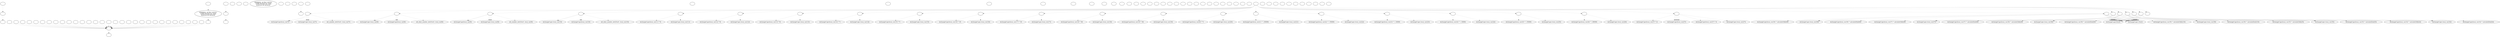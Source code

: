 digraph dcCraps {
  "def_pickup_p_proc" [style=filled       fillcolor="#FFFFFF"       color="#000000"]
  "def_pickup_p_proc" [label=""]
  "def_talk_p_proc" [style=filled       fillcolor="#FFFFFF"       color="#000000"]
  "def_talk_p_proc" -> "Node001" [style=dotted color="#555555"]
  "def_talk_p_proc" [label=""]
  "def_map_enter_p_proc" [style=filled       fillcolor="#FFFFFF"       color="#000000"]
  "def_map_enter_p_proc" [label=""]
  "check_pickup" [style=filled       fillcolor="#FFFFFF"       color="#000000"]
  "check_pickup" -> "def_pickup_p_proc" [style=dotted color="#555555"]
  "check_pickup" [label=""]
  "do_talk_p_proc" [style=filled       fillcolor="#FFFFFF"       color="#000000"]
  "do_talk_p_proc" -> "def_talk_p_proc" [style=dotted color="#555555"]
  "do_talk_p_proc" [label="Извините, но босс сказал,\nчтобы больше вас сюда\nиграться не пускали."]
  "do_map_enter_p_proc" [style=filled       fillcolor="#FFFFFF"       color="#000000"]
  "do_map_enter_p_proc" -> "def_map_enter_p_proc" [style=dotted color="#555555"]
  "do_map_enter_p_proc" [label=""]
  "pickup_p_proc" [style=filled       fillcolor="#FFFFFF"       color="#000000"]
  "pickup_p_proc" -> "check_pickup" [style=dotted color="#555555"]
  "pickup_p_proc" [label=""]
  "talk_p_proc" [style=filled       fillcolor="#FFFFFF"       color="#000000"]
  "talk_p_proc" -> "do_talk_p_proc" [style=dotted color="#555555"]
  "talk_p_proc" [label=""]
  "map_enter_p_proc" [style=filled       fillcolor="#FFFFFF"       color="#000000"]
  "map_enter_p_proc" -> "do_map_enter_p_proc" [style=dotted color="#555555"]
  "map_enter_p_proc" [label=""]
  "start" [style=filled       fillcolor="#FFFFFF"       color="#000000"]
  "start" [label=""]
  "critter_p_proc" [style=filled       fillcolor="#FFFFFF"       color="#000000"]
  "critter_p_proc" [label=""]
  "destroy_p_proc" [style=filled       fillcolor="#FFFFFF"       color="#000000"]
  "destroy_p_proc" [label=""]
  "look_at_p_proc" [style=filled       fillcolor="#FFFFFF"       color="#000000"]
  "look_at_p_proc" [label="Извините, но босс сказал,\nчтобы больше вас сюда\nиграться не пускали."]
  "description_p_proc" [style=filled       fillcolor="#FFFFFF"       color="#000000"]
  "description_p_proc" [label=""]
  "use_skill_on_p_proc" [style=filled       fillcolor="#FFFFFF"       color="#000000"]
  "use_skill_on_p_proc" [label=""]
  "damage_p_proc" [style=filled       fillcolor="#FFFFFF"       color="#000000"]
  "damage_p_proc" [label=""]
  "Node999" [style=filled       fillcolor="#FFFFFF"       color="#000000"]
  "Node999" -> "Clear_All_Vars" [style=dotted color="#555555"]
  "Node999" [label=""]
  "NodePassLine" [style=filled       fillcolor="#FFFFFF"       color="#000000"]
  "NodePassLine" [label=""]
  "NodeComeLine" [style=filled       fillcolor="#FFFFFF"       color="#000000"]
  "NodeComeLine" [label=""]
  "NodePropBet" [style=filled       fillcolor="#FFFFFF"       color="#000000"]
  "NodePropBet" [label=""]
  "NodePlaceBet" [style=filled       fillcolor="#FFFFFF"       color="#000000"]
  "NodePlaceBet" [label=""]
  "NodeFieldBet" [style=filled       fillcolor="#FFFFFF"       color="#000000"]
  "NodeFieldBet" [label=""]
  "Node001" [style=filled       fillcolor="#FFFFFF"       color="#000000"]
  "Node001" -> "calculateTotal" [style=dotted color="#555555"]
  "Node001" [label=""]
  "NodeBet1" [style=filled       fillcolor="#FFFFFF"       color="#000000"]
  "NodeBet1" -> "Node001" [style=dotted color="#555555"]
  "NodeBet1" [label=""]
  "NodeBet2" [style=filled       fillcolor="#FFFFFF"       color="#000000"]
  "NodeBet2" -> "Node001" [style=dotted color="#555555"]
  "NodeBet2" [label=""]
  "NodeBet3" [style=filled       fillcolor="#FFFFFF"       color="#000000"]
  "NodeBet3" -> "Node001" [style=dotted color="#555555"]
  "NodeBet3" [label=""]
  "NodeBet4" [style=filled       fillcolor="#FFFFFF"       color="#000000"]
  "NodeBet4" -> "Node001" [style=dotted color="#555555"]
  "NodeBet4" [label=""]
  "NodeBet5" [style=filled       fillcolor="#FFFFFF"       color="#000000"]
  "NodeBet5" -> "Node001" [style=dotted color="#555555"]
  "NodeBet5" [label=""]
  "calculateTotal" [style=filled       fillcolor="#FFFFFF"       color="#000000"]
  "calculateTotal" [label=""]
  "getValue" [style=filled       fillcolor="#FFFFFF"       color="#000000"]
  "getValue" [label=""]
  "exchangeCaps" [style=filled       fillcolor="#FFFFFF"       color="#000000"]
  "exchangeCaps" [label=""]
  "Clear_All_Vars" [style=filled       fillcolor="#FFFFFF"       color="#000000"]
  "Clear_All_Vars" [label=""]
  "NodeBet0" [style=filled       fillcolor="#FFFFFF"       color="#000000"]
  "NodeBet0" -> "Node001" [style=dotted color="#555555"]
  "NodeBet0" [label=""]
  "Node7_Prop" [style=filled       fillcolor="#FFFFFF"       color="#000000"]
  "Node7_Prop" [label=""]
  "Node3s_Prop" [style=filled       fillcolor="#FFFFFF"       color="#000000"]
  "Node3s_Prop" [label=""]
  "Node4s_Prop" [style=filled       fillcolor="#FFFFFF"       color="#000000"]
  "Node4s_Prop" [label=""]
  "Node5s_Prop" [style=filled       fillcolor="#FFFFFF"       color="#000000"]
  "Node5s_Prop" [label=""]
  "Node2s_Prop" [style=filled       fillcolor="#FFFFFF"       color="#000000"]
  "Node2s_Prop" [label=""]
  "Node1_2_Prop" [style=filled       fillcolor="#FFFFFF"       color="#000000"]
  "Node1_2_Prop" [label=""]
  "Node5_6_Prop" [style=filled       fillcolor="#FFFFFF"       color="#000000"]
  "Node5_6_Prop" [label=""]
  "Node1_1_Prop" [style=filled       fillcolor="#FFFFFF"       color="#000000"]
  "Node1_1_Prop" [label=""]
  "Node6_6_Prop" [style=filled       fillcolor="#FFFFFF"       color="#000000"]
  "Node6_6_Prop" [label=""]
  "Node_Craps_Prop" [style=filled       fillcolor="#FFFFFF"       color="#000000"]
  "Node_Craps_Prop" [label=""]
  "NodeSingleProp" [style=filled       fillcolor="#FFFFFF"       color="#000000"]
  "NodeSingleProp" [label=""]
  "NodeHardwayProp" [style=filled       fillcolor="#FFFFFF"       color="#000000"]
  "NodeHardwayProp" [label=""]
  "NodePlace4" [style=filled       fillcolor="#FFFFFF"       color="#000000"]
  "NodePlace4" [label=""]
  "NodePlace5" [style=filled       fillcolor="#FFFFFF"       color="#000000"]
  "NodePlace5" [label=""]
  "NodePlace6" [style=filled       fillcolor="#FFFFFF"       color="#000000"]
  "NodePlace6" [label=""]
  "NodePlace8" [style=filled       fillcolor="#FFFFFF"       color="#000000"]
  "NodePlace8" [label=""]
  "NodePlace9" [style=filled       fillcolor="#FFFFFF"       color="#000000"]
  "NodePlace9" [label=""]
  "NodePlace10" [style=filled       fillcolor="#FFFFFF"       color="#000000"]
  "NodePlace10" [label=""]
  "getNumVar" [style=filled       fillcolor="#FFFFFF"       color="#000000"]
  "getNumVar" [label=""]
  "getOddsVar" [style=filled       fillcolor="#FFFFFF"       color="#000000"]
  "getOddsVar" [label=""]
  "set_number_bet" [style=filled       fillcolor="#FFFFFF"       color="#000000"]
  "set_number_bet" [label=""]
  "set_dont_number_bet" [style=filled       fillcolor="#FFFFFF"       color="#000000"]
  "set_dont_number_bet" [label=""]
  "check_Pass_Line" [style=filled       fillcolor="#FFFFFF"       color="#000000"]
  "check_Pass_Line" -> "exchangeCaps(local_var(7))" [style=dotted color="#555555"]
  "check_Pass_Line" -> "exchangeCaps(local_var(7))" [style=dotted color="#555555"]
  "check_Pass_Line" -> "exchangeCaps(-local_var(7))" [style=dotted color="#555555"]
  "check_Pass_Line" -> "exchangeCaps(-local_var(7))" [style=dotted color="#555555"]
  "check_Pass_Line" -> "exchangeCaps(-local_var(7))" [style=dotted color="#555555"]
  "check_Pass_Line" -> "set_number_bet(LVar0, local_var(7))" [style=dotted color="#555555"]
  "check_Pass_Line" [label=""]
  "check_Dont_Pass_Line" [style=filled       fillcolor="#FFFFFF"       color="#000000"]
  "check_Dont_Pass_Line" -> "exchangeCaps(-local_var(8))" [style=dotted color="#555555"]
  "check_Dont_Pass_Line" -> "exchangeCaps(-local_var(8))" [style=dotted color="#555555"]
  "check_Dont_Pass_Line" -> "exchangeCaps(local_var(8))" [style=dotted color="#555555"]
  "check_Dont_Pass_Line" -> "exchangeCaps(local_var(8))" [style=dotted color="#555555"]
  "check_Dont_Pass_Line" -> "set_dont_number_bet(LVar0, local_var(8))" [style=dotted color="#555555"]
  "check_Dont_Pass_Line" [label=""]
  "check_Come_Line" [style=filled       fillcolor="#FFFFFF"       color="#000000"]
  "check_Come_Line" -> "exchangeCaps(local_var(9))" [style=dotted color="#555555"]
  "check_Come_Line" -> "exchangeCaps(local_var(9))" [style=dotted color="#555555"]
  "check_Come_Line" -> "exchangeCaps(-local_var(9))" [style=dotted color="#555555"]
  "check_Come_Line" -> "exchangeCaps(-local_var(9))" [style=dotted color="#555555"]
  "check_Come_Line" -> "exchangeCaps(-local_var(9))" [style=dotted color="#555555"]
  "check_Come_Line" -> "set_number_bet(LVar0, local_var(9))" [style=dotted color="#555555"]
  "check_Come_Line" [label=""]
  "check_Dont_Come_Line" [style=filled       fillcolor="#FFFFFF"       color="#000000"]
  "check_Dont_Come_Line" -> "exchangeCaps(-local_var(10))" [style=dotted color="#555555"]
  "check_Dont_Come_Line" -> "exchangeCaps(-local_var(10))" [style=dotted color="#555555"]
  "check_Dont_Come_Line" -> "exchangeCaps(local_var(10))" [style=dotted color="#555555"]
  "check_Dont_Come_Line" -> "exchangeCaps(local_var(10))" [style=dotted color="#555555"]
  "check_Dont_Come_Line" -> "set_dont_number_bet(LVar0, local_var(10))" [style=dotted color="#555555"]
  "check_Dont_Come_Line" [label=""]
  "check_Prop_7" [style=filled       fillcolor="#FFFFFF"       color="#000000"]
  "check_Prop_7" -> "exchangeCaps(local_var(11) * 5)" [style=dotted color="#555555"]
  "check_Prop_7" -> "exchangeCaps(-local_var(11))" [style=dotted color="#555555"]
  "check_Prop_7" [label=""]
  "check_Prop_d3" [style=filled       fillcolor="#FFFFFF"       color="#000000"]
  "check_Prop_d3" -> "exchangeCaps(local_var(12) * 9)" [style=dotted color="#555555"]
  "check_Prop_d3" -> "exchangeCaps(-local_var(12))" [style=dotted color="#555555"]
  "check_Prop_d3" [label=""]
  "check_Prop_d4" [style=filled       fillcolor="#FFFFFF"       color="#000000"]
  "check_Prop_d4" -> "exchangeCaps(local_var(13) * 9)" [style=dotted color="#555555"]
  "check_Prop_d4" -> "exchangeCaps(-local_var(13))" [style=dotted color="#555555"]
  "check_Prop_d4" [label=""]
  "check_Prop_d5" [style=filled       fillcolor="#FFFFFF"       color="#000000"]
  "check_Prop_d5" -> "exchangeCaps(local_var(14) * 7)" [style=dotted color="#555555"]
  "check_Prop_d5" -> "exchangeCaps(-local_var(14))" [style=dotted color="#555555"]
  "check_Prop_d5" [label=""]
  "check_Prop_d2" [style=filled       fillcolor="#FFFFFF"       color="#000000"]
  "check_Prop_d2" -> "exchangeCaps(local_var(15) * 7)" [style=dotted color="#555555"]
  "check_Prop_d2" -> "exchangeCaps(-local_var(15))" [style=dotted color="#555555"]
  "check_Prop_d2" [label=""]
  "check_Prop_1_2" [style=filled       fillcolor="#FFFFFF"       color="#000000"]
  "check_Prop_1_2" -> "exchangeCaps(local_var(16) * 15)" [style=dotted color="#555555"]
  "check_Prop_1_2" -> "exchangeCaps(-local_var(16))" [style=dotted color="#555555"]
  "check_Prop_1_2" [label=""]
  "check_Prop_5_6" [style=filled       fillcolor="#FFFFFF"       color="#000000"]
  "check_Prop_5_6" -> "exchangeCaps(local_var(17) * 15)" [style=dotted color="#555555"]
  "check_Prop_5_6" -> "exchangeCaps(-local_var(17))" [style=dotted color="#555555"]
  "check_Prop_5_6" [label=""]
  "check_Prop_1_1" [style=filled       fillcolor="#FFFFFF"       color="#000000"]
  "check_Prop_1_1" -> "exchangeCaps(local_var(18) * 30)" [style=dotted color="#555555"]
  "check_Prop_1_1" -> "exchangeCaps(-local_var(18))" [style=dotted color="#555555"]
  "check_Prop_1_1" [label=""]
  "check_Prop_6_6" [style=filled       fillcolor="#FFFFFF"       color="#000000"]
  "check_Prop_6_6" -> "exchangeCaps(local_var(19) * 30)" [style=dotted color="#555555"]
  "check_Prop_6_6" -> "exchangeCaps(-local_var(19))" [style=dotted color="#555555"]
  "check_Prop_6_6" [label=""]
  "check_Prop_Craps" [style=filled       fillcolor="#FFFFFF"       color="#000000"]
  "check_Prop_Craps" -> "exchangeCaps(local_var(20) * 7)" [style=dotted color="#555555"]
  "check_Prop_Craps" -> "exchangeCaps(-local_var(20))" [style=dotted color="#555555"]
  "check_Prop_Craps" [label=""]
  "check_Place_4" [style=filled       fillcolor="#FFFFFF"       color="#000000"]
  "check_Place_4" -> "exchangeCaps(local_var(21) * 1.80000)" [style=dotted color="#555555"]
  "check_Place_4" -> "exchangeCaps(-local_var(21))" [style=dotted color="#555555"]
  "check_Place_4" [label=""]
  "check_Place_5" [style=filled       fillcolor="#FFFFFF"       color="#000000"]
  "check_Place_5" -> "exchangeCaps(local_var(22) * 1.50000)" [style=dotted color="#555555"]
  "check_Place_5" -> "exchangeCaps(-local_var(22))" [style=dotted color="#555555"]
  "check_Place_5" [label=""]
  "check_Place_6" [style=filled       fillcolor="#FFFFFF"       color="#000000"]
  "check_Place_6" -> "exchangeCaps(local_var(23) * 1.16000)" [style=dotted color="#555555"]
  "check_Place_6" -> "exchangeCaps(-local_var(23))" [style=dotted color="#555555"]
  "check_Place_6" [label=""]
  "check_Place_8" [style=filled       fillcolor="#FFFFFF"       color="#000000"]
  "check_Place_8" -> "exchangeCaps(local_var(24) * 1.16000)" [style=dotted color="#555555"]
  "check_Place_8" -> "exchangeCaps(-local_var(24))" [style=dotted color="#555555"]
  "check_Place_8" [label=""]
  "check_Place_9" [style=filled       fillcolor="#FFFFFF"       color="#000000"]
  "check_Place_9" -> "exchangeCaps(local_var(25) * 1.50000)" [style=dotted color="#555555"]
  "check_Place_9" -> "exchangeCaps(-local_var(25))" [style=dotted color="#555555"]
  "check_Place_9" [label=""]
  "check_Place_10" [style=filled       fillcolor="#FFFFFF"       color="#000000"]
  "check_Place_10" -> "exchangeCaps(local_var(26) * 1.80000)" [style=dotted color="#555555"]
  "check_Place_10" -> "exchangeCaps(-local_var(26))" [style=dotted color="#555555"]
  "check_Place_10" [label=""]
  "check_Field_Bet" [style=filled       fillcolor="#FFFFFF"       color="#000000"]
  "check_Field_Bet" -> "exchangeCaps(local_var(27) * 2)" [style=dotted color="#555555"]
  "check_Field_Bet" -> "exchangeCaps(local_var(27))" [style=dotted color="#555555"]
  "check_Field_Bet" -> "exchangeCaps(local_var(27))" [style=dotted color="#555555"]
  "check_Field_Bet" -> "exchangeCaps(local_var(27))" [style=dotted color="#555555"]
  "check_Field_Bet" -> "exchangeCaps(local_var(27))" [style=dotted color="#555555"]
  "check_Field_Bet" -> "exchangeCaps(local_var(27))" [style=dotted color="#555555"]
  "check_Field_Bet" -> "exchangeCaps(local_var(27) * 3)" [style=dotted color="#555555"]
  "check_Field_Bet" -> "exchangeCaps(-local_var(27))" [style=dotted color="#555555"]
  "check_Field_Bet" [label=""]
  "calculateOdds" [style=filled       fillcolor="#FFFFFF"       color="#000000"]
  "calculateOdds" [label=""]
  "calculateDont" [style=filled       fillcolor="#FFFFFF"       color="#000000"]
  "calculateDont" [label=""]
  "check_Num_4" [style=filled       fillcolor="#FFFFFF"       color="#000000"]
  "check_Num_4" -> "exchangeCaps(LVar2)" [style=dotted color="#555555"]
  "check_Num_4" -> "exchangeCaps(local_var(34) * calculateOdds(4))" [style=dotted color="#555555"]
  "check_Num_4" -> "exchangeCaps(-LVar2)" [style=dotted color="#555555"]
  "check_Num_4" -> "exchangeCaps(-local_var(34))" [style=dotted color="#555555"]
  "check_Num_4" -> "exchangeCaps(LVar2)" [style=dotted color="#555555"]
  "check_Num_4" -> "exchangeCaps(-LVar2)" [style=dotted color="#555555"]
  "check_Num_4" -> "exchangeCaps(-LVar2)" [style=dotted color="#555555"]
  "check_Num_4" -> "exchangeCaps(-local_var(34))" [style=dotted color="#555555"]
  "check_Num_4" -> "exchangeCaps(LVar2)" [style=dotted color="#555555"]
  "check_Num_4" -> "exchangeCaps(local_var(34) * calculateDont(4))" [style=dotted color="#555555"]
  "check_Num_4" -> "exchangeCaps(-LVar2)" [style=dotted color="#555555"]
  "check_Num_4" -> "exchangeCaps(LVar2)" [style=dotted color="#555555"]
  "check_Num_4" [label=""]
  "check_Num_5" [style=filled       fillcolor="#FFFFFF"       color="#000000"]
  "check_Num_5" -> "exchangeCaps(LVar2)" [style=dotted color="#555555"]
  "check_Num_5" -> "exchangeCaps(local_var(35) * calculateOdds(5))" [style=dotted color="#555555"]
  "check_Num_5" -> "exchangeCaps(-LVar2)" [style=dotted color="#555555"]
  "check_Num_5" -> "exchangeCaps(-local_var(35))" [style=dotted color="#555555"]
  "check_Num_5" -> "exchangeCaps(LVar2)" [style=dotted color="#555555"]
  "check_Num_5" -> "exchangeCaps(-LVar2)" [style=dotted color="#555555"]
  "check_Num_5" -> "exchangeCaps(-LVar2)" [style=dotted color="#555555"]
  "check_Num_5" -> "exchangeCaps(-local_var(35))" [style=dotted color="#555555"]
  "check_Num_5" -> "exchangeCaps(LVar2)" [style=dotted color="#555555"]
  "check_Num_5" -> "exchangeCaps(local_var(35) * calculateDont(5))" [style=dotted color="#555555"]
  "check_Num_5" -> "exchangeCaps(-LVar2)" [style=dotted color="#555555"]
  "check_Num_5" -> "exchangeCaps(LVar2)" [style=dotted color="#555555"]
  "check_Num_5" [label=""]
  "check_Num_6" [style=filled       fillcolor="#FFFFFF"       color="#000000"]
  "check_Num_6" -> "exchangeCaps(LVar2)" [style=dotted color="#555555"]
  "check_Num_6" -> "exchangeCaps(local_var(36) * calculateOdds(6))" [style=dotted color="#555555"]
  "check_Num_6" -> "exchangeCaps(-LVar2)" [style=dotted color="#555555"]
  "check_Num_6" -> "exchangeCaps(-local_var(36))" [style=dotted color="#555555"]
  "check_Num_6" -> "exchangeCaps(LVar2)" [style=dotted color="#555555"]
  "check_Num_6" -> "exchangeCaps(-LVar2)" [style=dotted color="#555555"]
  "check_Num_6" -> "exchangeCaps(-LVar2)" [style=dotted color="#555555"]
  "check_Num_6" -> "exchangeCaps(-local_var(36))" [style=dotted color="#555555"]
  "check_Num_6" -> "exchangeCaps(LVar2)" [style=dotted color="#555555"]
  "check_Num_6" -> "exchangeCaps(local_var(36) * calculateDont(6))" [style=dotted color="#555555"]
  "check_Num_6" -> "exchangeCaps(-LVar2)" [style=dotted color="#555555"]
  "check_Num_6" -> "exchangeCaps(LVar2)" [style=dotted color="#555555"]
  "check_Num_6" [label=""]
  "check_Num_8" [style=filled       fillcolor="#FFFFFF"       color="#000000"]
  "check_Num_8" -> "exchangeCaps(LVar2)" [style=dotted color="#555555"]
  "check_Num_8" -> "exchangeCaps(local_var(37) * calculateOdds(8))" [style=dotted color="#555555"]
  "check_Num_8" -> "exchangeCaps(-LVar2)" [style=dotted color="#555555"]
  "check_Num_8" -> "exchangeCaps(-local_var(37))" [style=dotted color="#555555"]
  "check_Num_8" -> "exchangeCaps(LVar2)" [style=dotted color="#555555"]
  "check_Num_8" -> "exchangeCaps(-LVar2)" [style=dotted color="#555555"]
  "check_Num_8" -> "exchangeCaps(-LVar2)" [style=dotted color="#555555"]
  "check_Num_8" -> "exchangeCaps(-local_var(37))" [style=dotted color="#555555"]
  "check_Num_8" -> "exchangeCaps(LVar2)" [style=dotted color="#555555"]
  "check_Num_8" -> "exchangeCaps(local_var(37) * calculateDont(8))" [style=dotted color="#555555"]
  "check_Num_8" -> "exchangeCaps(-LVar2)" [style=dotted color="#555555"]
  "check_Num_8" -> "exchangeCaps(LVar2)" [style=dotted color="#555555"]
  "check_Num_8" [label=""]
  "check_Num_9" [style=filled       fillcolor="#FFFFFF"       color="#000000"]
  "check_Num_9" -> "exchangeCaps(LVar2)" [style=dotted color="#555555"]
  "check_Num_9" -> "exchangeCaps(local_var(38) * calculateOdds(9))" [style=dotted color="#555555"]
  "check_Num_9" -> "exchangeCaps(-LVar2)" [style=dotted color="#555555"]
  "check_Num_9" -> "exchangeCaps(-local_var(38))" [style=dotted color="#555555"]
  "check_Num_9" -> "exchangeCaps(LVar2)" [style=dotted color="#555555"]
  "check_Num_9" -> "exchangeCaps(-LVar2)" [style=dotted color="#555555"]
  "check_Num_9" -> "exchangeCaps(-LVar2)" [style=dotted color="#555555"]
  "check_Num_9" -> "exchangeCaps(-local_var(38))" [style=dotted color="#555555"]
  "check_Num_9" -> "exchangeCaps(LVar2)" [style=dotted color="#555555"]
  "check_Num_9" -> "exchangeCaps(local_var(38) * calculateDont(9))" [style=dotted color="#555555"]
  "check_Num_9" -> "exchangeCaps(-LVar2)" [style=dotted color="#555555"]
  "check_Num_9" -> "exchangeCaps(LVar2)" [style=dotted color="#555555"]
  "check_Num_9" [label=""]
  "check_Num_10" [style=filled       fillcolor="#FFFFFF"       color="#000000"]
  "check_Num_10" -> "exchangeCaps(LVar2)" [style=dotted color="#555555"]
  "check_Num_10" -> "exchangeCaps(local_var(39) * calculateOdds(10))" [style=dotted color="#555555"]
  "check_Num_10" -> "exchangeCaps(-LVar2)" [style=dotted color="#555555"]
  "check_Num_10" -> "exchangeCaps(-local_var(39))" [style=dotted color="#555555"]
  "check_Num_10" -> "exchangeCaps(LVar2)" [style=dotted color="#555555"]
  "check_Num_10" -> "exchangeCaps(-LVar2)" [style=dotted color="#555555"]
  "check_Num_10" -> "exchangeCaps(-LVar2)" [style=dotted color="#555555"]
  "check_Num_10" -> "exchangeCaps(-local_var(39))" [style=dotted color="#555555"]
  "check_Num_10" -> "exchangeCaps(LVar2)" [style=dotted color="#555555"]
  "check_Num_10" -> "exchangeCaps(local_var(39) * calculateDont(10))" [style=dotted color="#555555"]
  "check_Num_10" -> "exchangeCaps(-LVar2)" [style=dotted color="#555555"]
  "check_Num_10" -> "exchangeCaps(LVar2)" [style=dotted color="#555555"]
  "check_Num_10" [label=""]
  "checkPoint" [style=filled       fillcolor="#FFFFFF"       color="#000000"]
  "checkPoint" [label=""]
  "NodePayOff" [style=filled       fillcolor="#FFFFFF"       color="#000000"]
  "NodePayOff" -> "check_Prop_7" [style=dotted color="#555555"]
  "NodePayOff" -> "check_Prop_d3" [style=dotted color="#555555"]
  "NodePayOff" -> "check_Prop_d4" [style=dotted color="#555555"]
  "NodePayOff" -> "check_Prop_d5" [style=dotted color="#555555"]
  "NodePayOff" -> "check_Prop_d2" [style=dotted color="#555555"]
  "NodePayOff" -> "check_Prop_1_2" [style=dotted color="#555555"]
  "NodePayOff" -> "check_Prop_5_6" [style=dotted color="#555555"]
  "NodePayOff" -> "check_Prop_1_1" [style=dotted color="#555555"]
  "NodePayOff" -> "check_Prop_6_6" [style=dotted color="#555555"]
  "NodePayOff" -> "check_Prop_Craps" [style=dotted color="#555555"]
  "NodePayOff" -> "check_Place_4" [style=dotted color="#555555"]
  "NodePayOff" -> "check_Place_5" [style=dotted color="#555555"]
  "NodePayOff" -> "check_Place_6" [style=dotted color="#555555"]
  "NodePayOff" -> "check_Place_8" [style=dotted color="#555555"]
  "NodePayOff" -> "check_Place_9" [style=dotted color="#555555"]
  "NodePayOff" -> "check_Place_10" [style=dotted color="#555555"]
  "NodePayOff" -> "check_Field_Bet" [style=dotted color="#555555"]
  "NodePayOff" -> "check_Num_4" [style=dotted color="#555555"]
  "NodePayOff" -> "check_Num_5" [style=dotted color="#555555"]
  "NodePayOff" -> "check_Num_6" [style=dotted color="#555555"]
  "NodePayOff" -> "check_Num_8" [style=dotted color="#555555"]
  "NodePayOff" -> "check_Num_9" [style=dotted color="#555555"]
  "NodePayOff" -> "check_Num_10" [style=dotted color="#555555"]
  "NodePayOff" -> "check_Pass_Line" [style=dotted color="#555555"]
  "NodePayOff" -> "check_Dont_Pass_Line" [style=dotted color="#555555"]
  "NodePayOff" -> "check_Come_Line" [style=dotted color="#555555"]
  "NodePayOff" -> "check_Dont_Come_Line" [style=dotted color="#555555"]
  "NodePayOff" -> "checkPoint" [style=dotted color="#555555"]
  "NodePayOff" [label=""]
  "superRandom" [style=filled       fillcolor="#FFFFFF"       color="#000000"]
  "superRandom" [label=""]
  "NodeRoll" [style=filled       fillcolor="#FFFFFF"       color="#000000"]
  "NodeRoll" [label=""]
  "NOdds04" [style=filled       fillcolor="#FFFFFF"       color="#000000"]
  "NOdds04" -> "Node001" [style=dotted color="#555555"]
  "NOdds04" [label=""]
  "NOdds14" [style=filled       fillcolor="#FFFFFF"       color="#000000"]
  "NOdds14" -> "Node001" [style=dotted color="#555555"]
  "NOdds14" [label=""]
  "NOdds24" [style=filled       fillcolor="#FFFFFF"       color="#000000"]
  "NOdds24" -> "Node001" [style=dotted color="#555555"]
  "NOdds24" [label=""]
  "NOdds34" [style=filled       fillcolor="#FFFFFF"       color="#000000"]
  "NOdds34" -> "Node001" [style=dotted color="#555555"]
  "NOdds34" [label=""]
  "NOdds05" [style=filled       fillcolor="#FFFFFF"       color="#000000"]
  "NOdds05" -> "Node001" [style=dotted color="#555555"]
  "NOdds05" [label=""]
  "NOdds15" [style=filled       fillcolor="#FFFFFF"       color="#000000"]
  "NOdds15" -> "Node001" [style=dotted color="#555555"]
  "NOdds15" [label=""]
  "NOdds25" [style=filled       fillcolor="#FFFFFF"       color="#000000"]
  "NOdds25" -> "Node001" [style=dotted color="#555555"]
  "NOdds25" [label=""]
  "NOdds35" [style=filled       fillcolor="#FFFFFF"       color="#000000"]
  "NOdds35" -> "Node001" [style=dotted color="#555555"]
  "NOdds35" [label=""]
  "NOdds06" [style=filled       fillcolor="#FFFFFF"       color="#000000"]
  "NOdds06" -> "Node001" [style=dotted color="#555555"]
  "NOdds06" [label=""]
  "NOdds16" [style=filled       fillcolor="#FFFFFF"       color="#000000"]
  "NOdds16" -> "Node001" [style=dotted color="#555555"]
  "NOdds16" [label=""]
  "NOdds26" [style=filled       fillcolor="#FFFFFF"       color="#000000"]
  "NOdds26" -> "Node001" [style=dotted color="#555555"]
  "NOdds26" [label=""]
  "NOdds36" [style=filled       fillcolor="#FFFFFF"       color="#000000"]
  "NOdds36" -> "Node001" [style=dotted color="#555555"]
  "NOdds36" [label=""]
  "NOdds08" [style=filled       fillcolor="#FFFFFF"       color="#000000"]
  "NOdds08" -> "Node001" [style=dotted color="#555555"]
  "NOdds08" [label=""]
  "NOdds18" [style=filled       fillcolor="#FFFFFF"       color="#000000"]
  "NOdds18" -> "Node001" [style=dotted color="#555555"]
  "NOdds18" [label=""]
  "NOdds28" [style=filled       fillcolor="#FFFFFF"       color="#000000"]
  "NOdds28" -> "Node001" [style=dotted color="#555555"]
  "NOdds28" [label=""]
  "NOdds38" [style=filled       fillcolor="#FFFFFF"       color="#000000"]
  "NOdds38" -> "Node001" [style=dotted color="#555555"]
  "NOdds38" [label=""]
  "NOdds09" [style=filled       fillcolor="#FFFFFF"       color="#000000"]
  "NOdds09" -> "Node001" [style=dotted color="#555555"]
  "NOdds09" [label=""]
  "NOdds19" [style=filled       fillcolor="#FFFFFF"       color="#000000"]
  "NOdds19" -> "Node001" [style=dotted color="#555555"]
  "NOdds19" [label=""]
  "NOdds29" [style=filled       fillcolor="#FFFFFF"       color="#000000"]
  "NOdds29" -> "Node001" [style=dotted color="#555555"]
  "NOdds29" [label=""]
  "NOdds39" [style=filled       fillcolor="#FFFFFF"       color="#000000"]
  "NOdds39" -> "Node001" [style=dotted color="#555555"]
  "NOdds39" [label=""]
  "NOdds010" [style=filled       fillcolor="#FFFFFF"       color="#000000"]
  "NOdds010" -> "Node001" [style=dotted color="#555555"]
  "NOdds010" [label=""]
  "NOdds110" [style=filled       fillcolor="#FFFFFF"       color="#000000"]
  "NOdds110" -> "Node001" [style=dotted color="#555555"]
  "NOdds110" [label=""]
  "NOdds210" [style=filled       fillcolor="#FFFFFF"       color="#000000"]
  "NOdds210" -> "Node001" [style=dotted color="#555555"]
  "NOdds210" [label=""]
  "NOdds310" [style=filled       fillcolor="#FFFFFF"       color="#000000"]
  "NOdds310" -> "Node001" [style=dotted color="#555555"]
  "NOdds310" [label=""]
  "NodeOdds4" [style=filled       fillcolor="#FFFFFF"       color="#000000"]
  "NodeOdds4" [label=""]
  "NodeOdds5" [style=filled       fillcolor="#FFFFFF"       color="#000000"]
  "NodeOdds5" [label=""]
  "NodeOdds6" [style=filled       fillcolor="#FFFFFF"       color="#000000"]
  "NodeOdds6" [label=""]
  "NodeOdds8" [style=filled       fillcolor="#FFFFFF"       color="#000000"]
  "NodeOdds8" [label=""]
  "NodeOdds9" [style=filled       fillcolor="#FFFFFF"       color="#000000"]
  "NodeOdds9" [label=""]
  "NodeOdds10" [style=filled       fillcolor="#FFFFFF"       color="#000000"]
  "NodeOdds10" [label=""]
  "NodeOdds" [style=filled       fillcolor="#FFFFFF"       color="#000000"]
  "NodeOdds" [label=""]
}